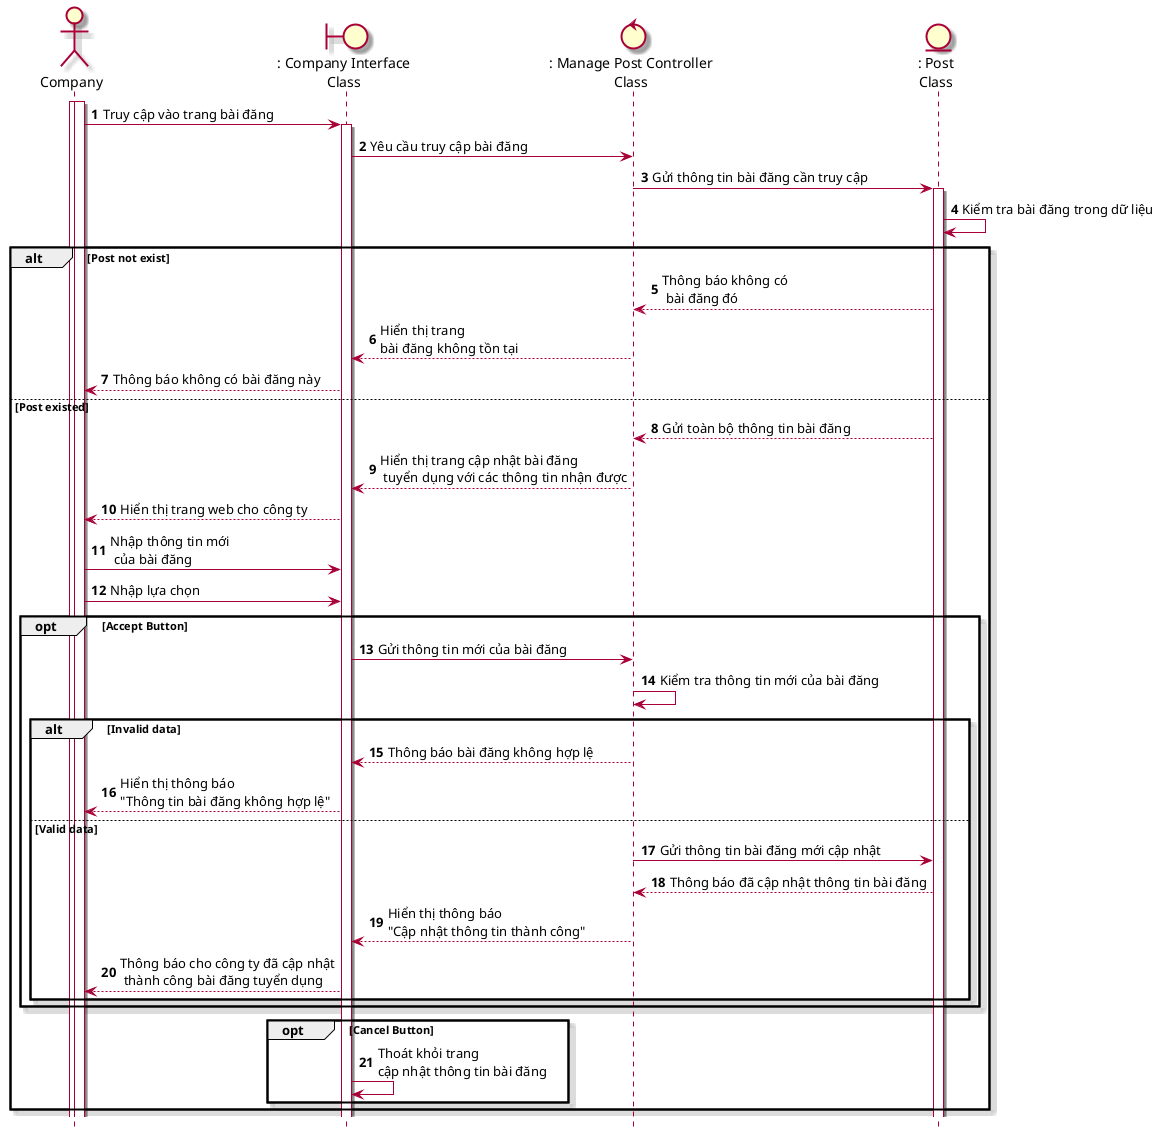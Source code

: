 @startuml SeqCapNhatBaiDang
skin rose
hide footbox

actor company as "Company"
boundary companyInterface as ": Company Interface\nClass"
entity Post as ": Post\nClass"
company++
control postController as ": Manage Post Controller\nClass"
entity Post as ": Post\nClass"
autonumber 
company++
company -> companyInterface++: Truy cập vào trang bài đăng
companyInterface-> postController: Yêu cầu truy cập bài đăng
postController -> Post++:Gửi thông tin bài đăng cần truy cập
Post -> Post: Kiểm tra bài đăng trong dữ liệu
alt Post not exist
    Post--> postController: Thông báo không có\n bài đăng đó
    postController --> companyInterface: Hiển thị trang \nbài đăng không tồn tại 
    companyInterface --> company: Thông báo không có bài đăng này
else Post existed
    Post--> postController: Gửi toàn bộ thông tin bài đăng
    postController --> companyInterface: Hiển thị trang cập nhật bài đăng\n tuyển dụng với các thông tin nhận được
    companyInterface --> company: Hiển thị trang web cho công ty
    company-> companyInterface: Nhập thông tin mới\n của bài đăng
    company-> companyInterface: Nhập lựa chọn
    opt Accept Button
    companyInterface->postController: Gửi thông tin mới của bài đăng
    postController->postController: Kiểm tra thông tin mới của bài đăng
    alt Invalid data
    postController --> companyInterface: Thông báo bài đăng không hợp lệ
    companyInterface --> company: Hiển thị thông báo \n"Thông tin bài đăng không hợp lệ"
    else Valid data
    postController -> Post: Gửi thông tin bài đăng mới cập nhật
    Post --> postController: Thông báo đã cập nhật thông tin bài đăng
    postController --> companyInterface: Hiển thị thông báo\n"Cập nhật thông tin thành công"
    companyInterface --> company: Thông báo cho công ty đã cập nhật\n thành công bài đăng tuyển dụng
    end
    end
    opt Cancel Button
    companyInterface -> companyInterface: Thoát khỏi trang \ncập nhật thông tin bài đăng
    end
end
@enduml